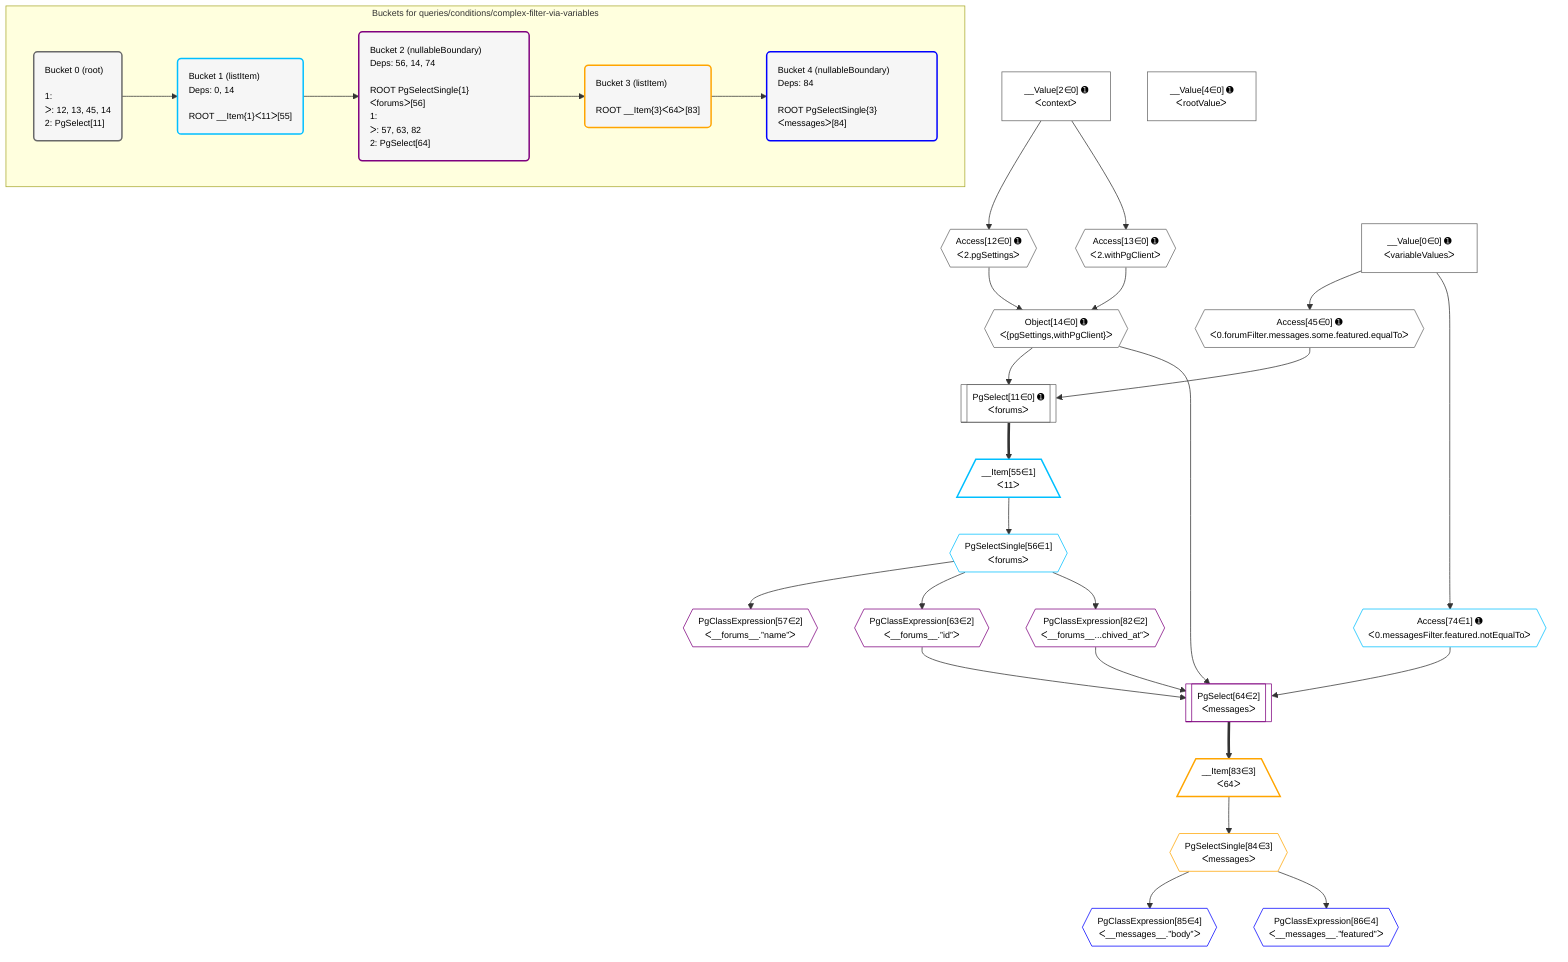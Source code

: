 %%{init: {'themeVariables': { 'fontSize': '12px'}}}%%
graph TD
    classDef path fill:#eee,stroke:#000,color:#000
    classDef plan fill:#fff,stroke-width:1px,color:#000
    classDef itemplan fill:#fff,stroke-width:2px,color:#000
    classDef unbatchedplan fill:#dff,stroke-width:1px,color:#000
    classDef sideeffectplan fill:#fcc,stroke-width:2px,color:#000
    classDef bucket fill:#f6f6f6,color:#000,stroke-width:2px,text-align:left


    %% plan dependencies
    PgSelect11[["PgSelect[11∈0] ➊<br />ᐸforumsᐳ"]]:::plan
    Object14{{"Object[14∈0] ➊<br />ᐸ{pgSettings,withPgClient}ᐳ"}}:::plan
    Access45{{"Access[45∈0] ➊<br />ᐸ0.forumFilter.messages.some.featured.equalToᐳ"}}:::plan
    Object14 & Access45 --> PgSelect11
    Access12{{"Access[12∈0] ➊<br />ᐸ2.pgSettingsᐳ"}}:::plan
    Access13{{"Access[13∈0] ➊<br />ᐸ2.withPgClientᐳ"}}:::plan
    Access12 & Access13 --> Object14
    __Value2["__Value[2∈0] ➊<br />ᐸcontextᐳ"]:::plan
    __Value2 --> Access12
    __Value2 --> Access13
    __Value0["__Value[0∈0] ➊<br />ᐸvariableValuesᐳ"]:::plan
    __Value0 --> Access45
    __Value4["__Value[4∈0] ➊<br />ᐸrootValueᐳ"]:::plan
    __Item55[/"__Item[55∈1]<br />ᐸ11ᐳ"\]:::itemplan
    PgSelect11 ==> __Item55
    PgSelectSingle56{{"PgSelectSingle[56∈1]<br />ᐸforumsᐳ"}}:::plan
    __Item55 --> PgSelectSingle56
    Access74{{"Access[74∈1] ➊<br />ᐸ0.messagesFilter.featured.notEqualToᐳ"}}:::plan
    __Value0 --> Access74
    PgSelect64[["PgSelect[64∈2]<br />ᐸmessagesᐳ"]]:::plan
    PgClassExpression63{{"PgClassExpression[63∈2]<br />ᐸ__forums__.”id”ᐳ"}}:::plan
    PgClassExpression82{{"PgClassExpression[82∈2]<br />ᐸ__forums__...chived_at”ᐳ"}}:::plan
    Object14 & PgClassExpression63 & Access74 & PgClassExpression82 --> PgSelect64
    PgClassExpression57{{"PgClassExpression[57∈2]<br />ᐸ__forums__.”name”ᐳ"}}:::plan
    PgSelectSingle56 --> PgClassExpression57
    PgSelectSingle56 --> PgClassExpression63
    PgSelectSingle56 --> PgClassExpression82
    __Item83[/"__Item[83∈3]<br />ᐸ64ᐳ"\]:::itemplan
    PgSelect64 ==> __Item83
    PgSelectSingle84{{"PgSelectSingle[84∈3]<br />ᐸmessagesᐳ"}}:::plan
    __Item83 --> PgSelectSingle84
    PgClassExpression85{{"PgClassExpression[85∈4]<br />ᐸ__messages__.”body”ᐳ"}}:::plan
    PgSelectSingle84 --> PgClassExpression85
    PgClassExpression86{{"PgClassExpression[86∈4]<br />ᐸ__messages__.”featured”ᐳ"}}:::plan
    PgSelectSingle84 --> PgClassExpression86

    %% define steps

    subgraph "Buckets for queries/conditions/complex-filter-via-variables"
    Bucket0("Bucket 0 (root)<br /><br />1: <br />ᐳ: 12, 13, 45, 14<br />2: PgSelect[11]"):::bucket
    classDef bucket0 stroke:#696969
    class Bucket0,__Value0,__Value2,__Value4,PgSelect11,Access12,Access13,Object14,Access45 bucket0
    Bucket1("Bucket 1 (listItem)<br />Deps: 0, 14<br /><br />ROOT __Item{1}ᐸ11ᐳ[55]"):::bucket
    classDef bucket1 stroke:#00bfff
    class Bucket1,__Item55,PgSelectSingle56,Access74 bucket1
    Bucket2("Bucket 2 (nullableBoundary)<br />Deps: 56, 14, 74<br /><br />ROOT PgSelectSingle{1}ᐸforumsᐳ[56]<br />1: <br />ᐳ: 57, 63, 82<br />2: PgSelect[64]"):::bucket
    classDef bucket2 stroke:#7f007f
    class Bucket2,PgClassExpression57,PgClassExpression63,PgSelect64,PgClassExpression82 bucket2
    Bucket3("Bucket 3 (listItem)<br /><br />ROOT __Item{3}ᐸ64ᐳ[83]"):::bucket
    classDef bucket3 stroke:#ffa500
    class Bucket3,__Item83,PgSelectSingle84 bucket3
    Bucket4("Bucket 4 (nullableBoundary)<br />Deps: 84<br /><br />ROOT PgSelectSingle{3}ᐸmessagesᐳ[84]"):::bucket
    classDef bucket4 stroke:#0000ff
    class Bucket4,PgClassExpression85,PgClassExpression86 bucket4
    Bucket0 --> Bucket1
    Bucket1 --> Bucket2
    Bucket2 --> Bucket3
    Bucket3 --> Bucket4
    end